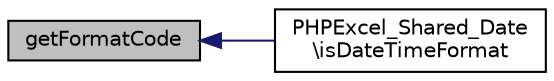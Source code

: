 digraph "getFormatCode"
{
  edge [fontname="Helvetica",fontsize="10",labelfontname="Helvetica",labelfontsize="10"];
  node [fontname="Helvetica",fontsize="10",shape=record];
  rankdir="LR";
  Node29 [label="getFormatCode",height=0.2,width=0.4,color="black", fillcolor="grey75", style="filled", fontcolor="black"];
  Node29 -> Node30 [dir="back",color="midnightblue",fontsize="10",style="solid",fontname="Helvetica"];
  Node30 [label="PHPExcel_Shared_Date\l\\isDateTimeFormat",height=0.2,width=0.4,color="black", fillcolor="white", style="filled",URL="$class_p_h_p_excel___shared___date.html#aee6c00b5da0996bce84a29918cab620d"];
}

